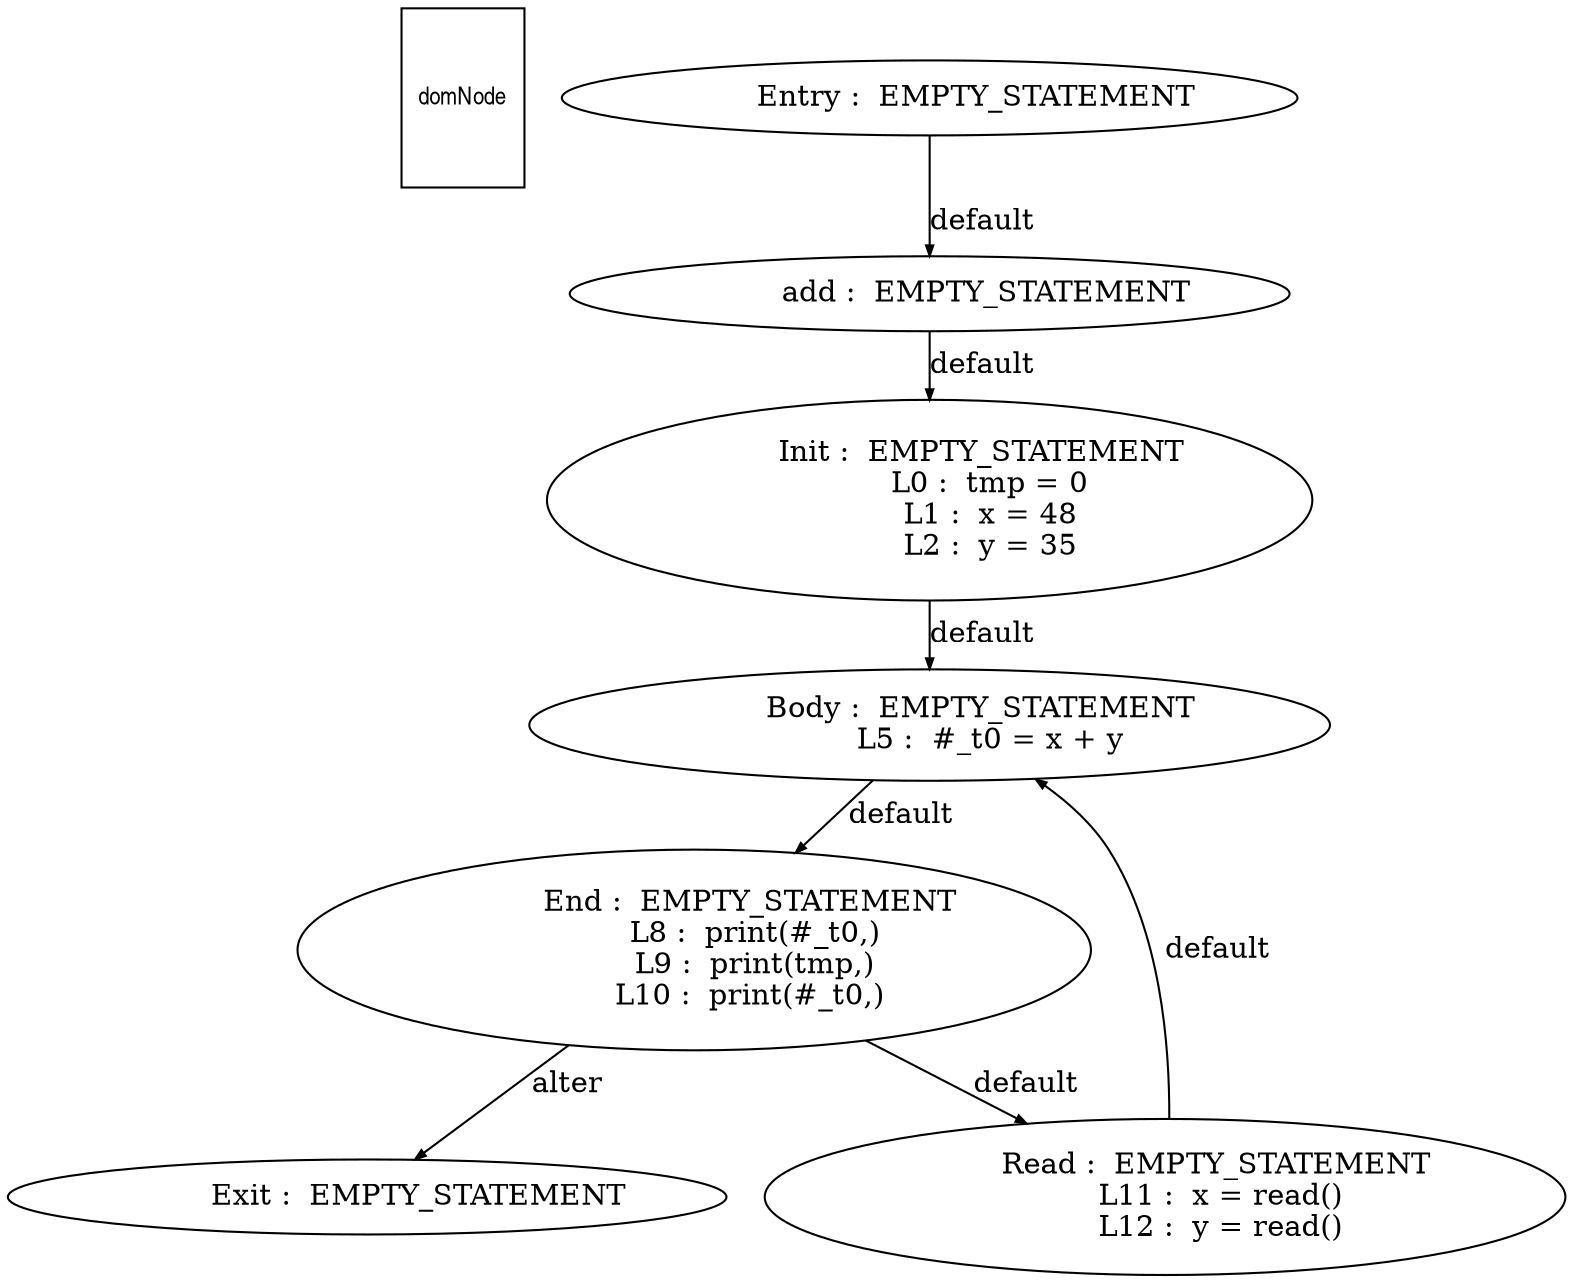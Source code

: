 digraph G {
  ranksep=.25;
  edge [arrowsize=.5]
  domNode [shape=rectangle, fontname="ArialNarrow",
        fontsize=12,  height=1.2];
  "            add :  EMPTY_STATEMENT
"; "           Init :  EMPTY_STATEMENT
             L0 :  tmp = 0
             L1 :  x = 48
             L2 :  y = 35
"; "           Body :  EMPTY_STATEMENT
             L5 :  #_t0 = x + y
"; "          Entry :  EMPTY_STATEMENT
"; "            End :  EMPTY_STATEMENT
             L8 :  print(#_t0,)
             L9 :  print(tmp,)
            L10 :  print(#_t0,)
"; "           Exit :  EMPTY_STATEMENT
"; "           Read :  EMPTY_STATEMENT
            L11 :  x = read()
            L12 :  y = read()
"; 
  "            add :  EMPTY_STATEMENT
" -> "           Init :  EMPTY_STATEMENT
             L0 :  tmp = 0
             L1 :  x = 48
             L2 :  y = 35
"  [label="default"];
  "           Init :  EMPTY_STATEMENT
             L0 :  tmp = 0
             L1 :  x = 48
             L2 :  y = 35
" -> "           Body :  EMPTY_STATEMENT
             L5 :  #_t0 = x + y
"  [label="default"];
  "           Body :  EMPTY_STATEMENT
             L5 :  #_t0 = x + y
" -> "            End :  EMPTY_STATEMENT
             L8 :  print(#_t0,)
             L9 :  print(tmp,)
            L10 :  print(#_t0,)
"  [label="default"];
  "          Entry :  EMPTY_STATEMENT
" -> "            add :  EMPTY_STATEMENT
"  [label="default"];
  "            End :  EMPTY_STATEMENT
             L8 :  print(#_t0,)
             L9 :  print(tmp,)
            L10 :  print(#_t0,)
" -> "           Read :  EMPTY_STATEMENT
            L11 :  x = read()
            L12 :  y = read()
"  [label="default"];
  "            End :  EMPTY_STATEMENT
             L8 :  print(#_t0,)
             L9 :  print(tmp,)
            L10 :  print(#_t0,)
" -> "           Exit :  EMPTY_STATEMENT
"  [label="alter"];
  "           Read :  EMPTY_STATEMENT
            L11 :  x = read()
            L12 :  y = read()
" -> "           Body :  EMPTY_STATEMENT
             L5 :  #_t0 = x + y
"  [label="default"];
}
